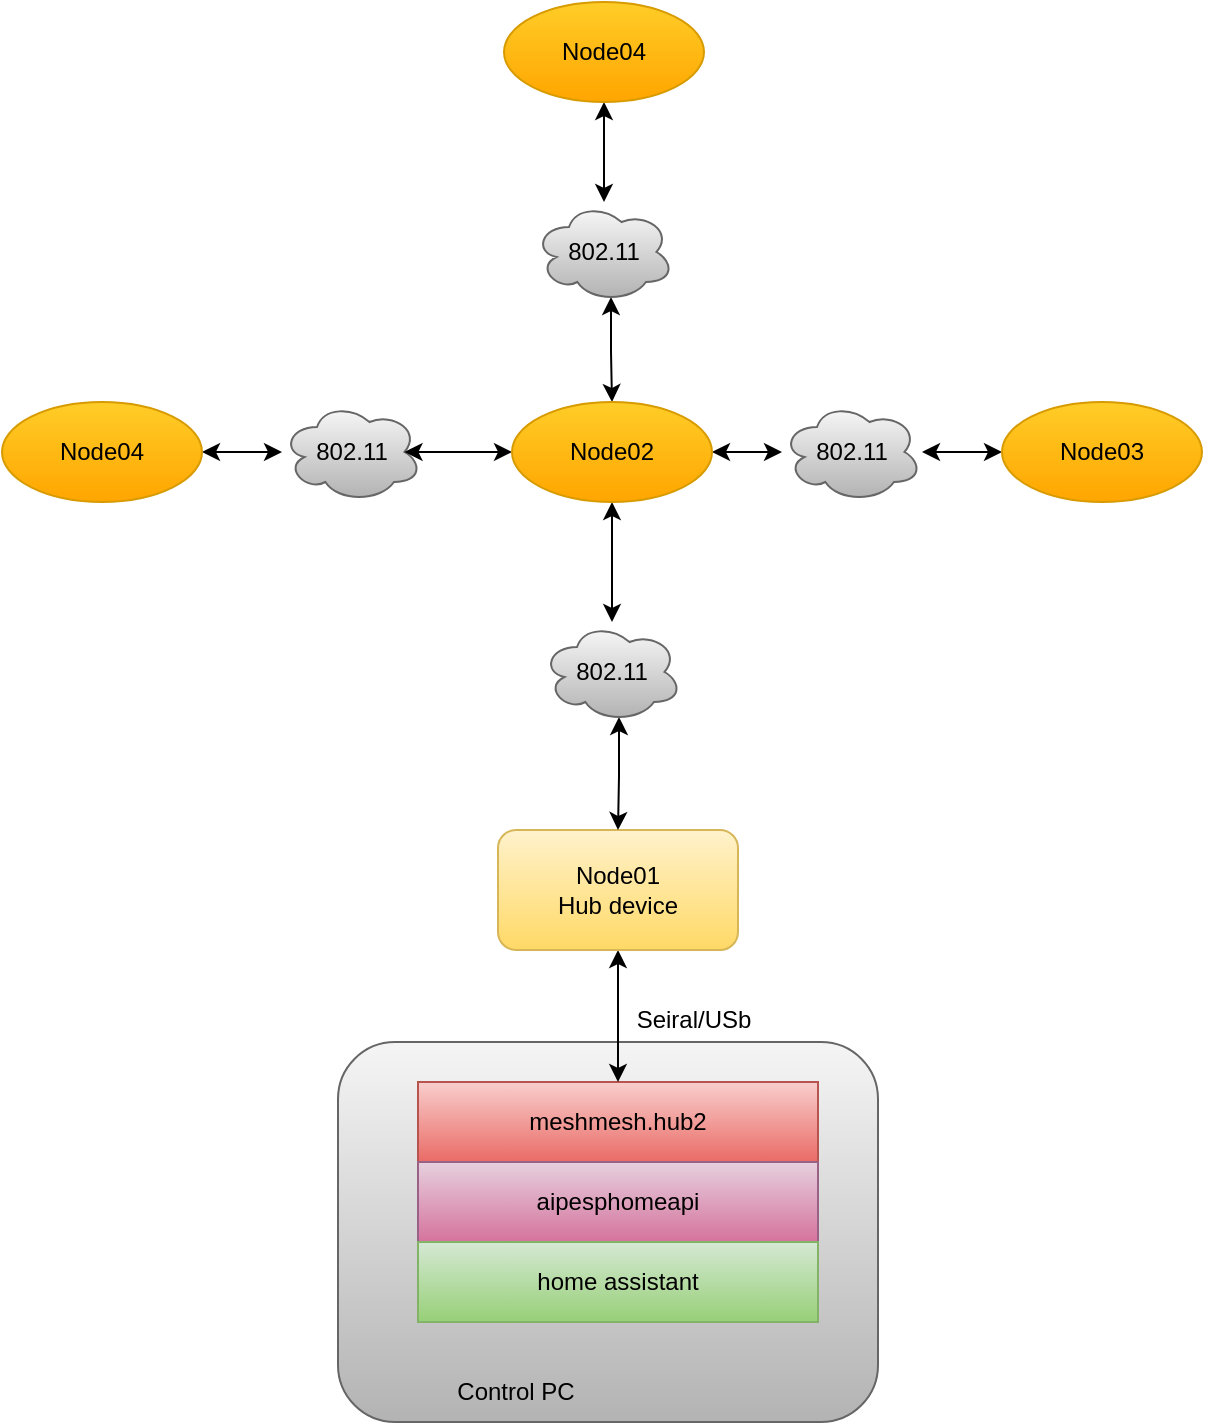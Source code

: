 <mxfile version="19.0.3" type="device"><diagram id="btT2k93l-i2mkvWjk5u6" name="Pagina-1"><mxGraphModel dx="1422" dy="1688" grid="1" gridSize="10" guides="1" tooltips="1" connect="1" arrows="1" fold="1" page="1" pageScale="1" pageWidth="1169" pageHeight="827" math="0" shadow="0"><root><mxCell id="0"/><mxCell id="1" parent="0"/><mxCell id="DhJafhmT1MGgsSVlTff6-31" value="" style="rounded=1;whiteSpace=wrap;html=1;fillColor=#f5f5f5;gradientColor=#b3b3b3;strokeColor=#666666;" vertex="1" parent="1"><mxGeometry x="440" y="460" width="270" height="190" as="geometry"/></mxCell><mxCell id="DhJafhmT1MGgsSVlTff6-1" value="meshmesh.hub2" style="rounded=0;whiteSpace=wrap;html=1;fillColor=#f8cecc;gradientColor=#ea6b66;strokeColor=#b85450;" vertex="1" parent="1"><mxGeometry x="480" y="480" width="200" height="40" as="geometry"/></mxCell><mxCell id="DhJafhmT1MGgsSVlTff6-2" value="aipesphomeapi" style="rounded=0;whiteSpace=wrap;html=1;fillColor=#e6d0de;gradientColor=#d5739d;strokeColor=#996185;" vertex="1" parent="1"><mxGeometry x="480" y="520" width="200" height="40" as="geometry"/></mxCell><mxCell id="DhJafhmT1MGgsSVlTff6-3" value="home assistant" style="rounded=0;whiteSpace=wrap;html=1;fillColor=#d5e8d4;gradientColor=#97d077;strokeColor=#82b366;" vertex="1" parent="1"><mxGeometry x="480" y="560" width="200" height="40" as="geometry"/></mxCell><mxCell id="DhJafhmT1MGgsSVlTff6-8" style="edgeStyle=orthogonalEdgeStyle;rounded=0;orthogonalLoop=1;jettySize=auto;html=1;exitX=0.5;exitY=1;exitDx=0;exitDy=0;entryX=0.5;entryY=0;entryDx=0;entryDy=0;startArrow=classic;startFill=1;" edge="1" parent="1" source="DhJafhmT1MGgsSVlTff6-5" target="DhJafhmT1MGgsSVlTff6-1"><mxGeometry relative="1" as="geometry"/></mxCell><mxCell id="DhJafhmT1MGgsSVlTff6-5" value="Node01&lt;br&gt;Hub device" style="rounded=1;whiteSpace=wrap;html=1;fillColor=#fff2cc;gradientColor=#ffd966;strokeColor=#d6b656;" vertex="1" parent="1"><mxGeometry x="520" y="354" width="120" height="60" as="geometry"/></mxCell><mxCell id="DhJafhmT1MGgsSVlTff6-9" value="Seiral/USb" style="text;html=1;strokeColor=none;fillColor=none;align=center;verticalAlign=middle;whiteSpace=wrap;rounded=0;" vertex="1" parent="1"><mxGeometry x="588" y="434" width="60" height="30" as="geometry"/></mxCell><mxCell id="DhJafhmT1MGgsSVlTff6-23" style="edgeStyle=orthogonalEdgeStyle;rounded=0;orthogonalLoop=1;jettySize=auto;html=1;exitX=0.55;exitY=0.95;exitDx=0;exitDy=0;exitPerimeter=0;entryX=0.5;entryY=0;entryDx=0;entryDy=0;startArrow=classic;startFill=1;" edge="1" parent="1" source="DhJafhmT1MGgsSVlTff6-11" target="DhJafhmT1MGgsSVlTff6-5"><mxGeometry relative="1" as="geometry"/></mxCell><mxCell id="DhJafhmT1MGgsSVlTff6-11" value="&lt;span style=&quot;&quot;&gt;802.11&lt;/span&gt;" style="ellipse;shape=cloud;whiteSpace=wrap;html=1;fillColor=#f5f5f5;gradientColor=#b3b3b3;strokeColor=#666666;" vertex="1" parent="1"><mxGeometry x="542" y="250" width="70" height="50" as="geometry"/></mxCell><mxCell id="DhJafhmT1MGgsSVlTff6-29" style="edgeStyle=orthogonalEdgeStyle;rounded=0;orthogonalLoop=1;jettySize=auto;html=1;exitX=0.55;exitY=0.95;exitDx=0;exitDy=0;exitPerimeter=0;entryX=0.5;entryY=0;entryDx=0;entryDy=0;startArrow=classic;startFill=1;" edge="1" parent="1" source="DhJafhmT1MGgsSVlTff6-15" target="DhJafhmT1MGgsSVlTff6-17"><mxGeometry relative="1" as="geometry"/></mxCell><mxCell id="DhJafhmT1MGgsSVlTff6-15" value="802.11" style="ellipse;shape=cloud;whiteSpace=wrap;html=1;fillColor=#f5f5f5;gradientColor=#b3b3b3;strokeColor=#666666;" vertex="1" parent="1"><mxGeometry x="538" y="40" width="70" height="50" as="geometry"/></mxCell><mxCell id="DhJafhmT1MGgsSVlTff6-16" value="&lt;span style=&quot;&quot;&gt;802.11&lt;/span&gt;" style="ellipse;shape=cloud;whiteSpace=wrap;html=1;fillColor=#f5f5f5;gradientColor=#b3b3b3;strokeColor=#666666;" vertex="1" parent="1"><mxGeometry x="412" y="140" width="70" height="50" as="geometry"/></mxCell><mxCell id="DhJafhmT1MGgsSVlTff6-22" style="edgeStyle=orthogonalEdgeStyle;rounded=0;orthogonalLoop=1;jettySize=auto;html=1;exitX=0.5;exitY=1;exitDx=0;exitDy=0;startArrow=classic;startFill=1;" edge="1" parent="1" source="DhJafhmT1MGgsSVlTff6-17" target="DhJafhmT1MGgsSVlTff6-11"><mxGeometry relative="1" as="geometry"/></mxCell><mxCell id="DhJafhmT1MGgsSVlTff6-24" style="edgeStyle=orthogonalEdgeStyle;rounded=0;orthogonalLoop=1;jettySize=auto;html=1;exitX=1;exitY=0.5;exitDx=0;exitDy=0;startArrow=classic;startFill=1;" edge="1" parent="1" source="DhJafhmT1MGgsSVlTff6-17" target="DhJafhmT1MGgsSVlTff6-21"><mxGeometry relative="1" as="geometry"/></mxCell><mxCell id="DhJafhmT1MGgsSVlTff6-25" style="edgeStyle=orthogonalEdgeStyle;rounded=0;orthogonalLoop=1;jettySize=auto;html=1;exitX=0;exitY=0.5;exitDx=0;exitDy=0;entryX=0.875;entryY=0.5;entryDx=0;entryDy=0;entryPerimeter=0;startArrow=classic;startFill=1;" edge="1" parent="1" source="DhJafhmT1MGgsSVlTff6-17" target="DhJafhmT1MGgsSVlTff6-16"><mxGeometry relative="1" as="geometry"/></mxCell><mxCell id="DhJafhmT1MGgsSVlTff6-17" value="Node02" style="ellipse;whiteSpace=wrap;html=1;fillColor=#ffcd28;gradientColor=#ffa500;strokeColor=#d79b00;" vertex="1" parent="1"><mxGeometry x="527" y="140" width="100" height="50" as="geometry"/></mxCell><mxCell id="DhJafhmT1MGgsSVlTff6-27" style="edgeStyle=orthogonalEdgeStyle;rounded=0;orthogonalLoop=1;jettySize=auto;html=1;exitX=0;exitY=0.5;exitDx=0;exitDy=0;startArrow=classic;startFill=1;" edge="1" parent="1" source="DhJafhmT1MGgsSVlTff6-18" target="DhJafhmT1MGgsSVlTff6-21"><mxGeometry relative="1" as="geometry"/></mxCell><mxCell id="DhJafhmT1MGgsSVlTff6-18" value="Node03" style="ellipse;whiteSpace=wrap;html=1;fillColor=#ffcd28;gradientColor=#ffa500;strokeColor=#d79b00;" vertex="1" parent="1"><mxGeometry x="772" y="140" width="100" height="50" as="geometry"/></mxCell><mxCell id="DhJafhmT1MGgsSVlTff6-26" style="edgeStyle=orthogonalEdgeStyle;rounded=0;orthogonalLoop=1;jettySize=auto;html=1;exitX=1;exitY=0.5;exitDx=0;exitDy=0;startArrow=classic;startFill=1;" edge="1" parent="1" source="DhJafhmT1MGgsSVlTff6-19" target="DhJafhmT1MGgsSVlTff6-16"><mxGeometry relative="1" as="geometry"/></mxCell><mxCell id="DhJafhmT1MGgsSVlTff6-19" value="Node04" style="ellipse;whiteSpace=wrap;html=1;fillColor=#ffcd28;gradientColor=#ffa500;strokeColor=#d79b00;" vertex="1" parent="1"><mxGeometry x="272" y="140" width="100" height="50" as="geometry"/></mxCell><mxCell id="DhJafhmT1MGgsSVlTff6-28" style="edgeStyle=orthogonalEdgeStyle;rounded=0;orthogonalLoop=1;jettySize=auto;html=1;exitX=0.5;exitY=1;exitDx=0;exitDy=0;startArrow=classic;startFill=1;" edge="1" parent="1" source="DhJafhmT1MGgsSVlTff6-20" target="DhJafhmT1MGgsSVlTff6-15"><mxGeometry relative="1" as="geometry"/></mxCell><mxCell id="DhJafhmT1MGgsSVlTff6-20" value="Node04" style="ellipse;whiteSpace=wrap;html=1;fillColor=#ffcd28;gradientColor=#ffa500;strokeColor=#d79b00;" vertex="1" parent="1"><mxGeometry x="523" y="-60" width="100" height="50" as="geometry"/></mxCell><mxCell id="DhJafhmT1MGgsSVlTff6-21" value="&lt;span style=&quot;&quot;&gt;802.11&lt;/span&gt;" style="ellipse;shape=cloud;whiteSpace=wrap;html=1;fillColor=#f5f5f5;gradientColor=#b3b3b3;strokeColor=#666666;" vertex="1" parent="1"><mxGeometry x="662" y="140" width="70" height="50" as="geometry"/></mxCell><mxCell id="DhJafhmT1MGgsSVlTff6-33" value="Control PC" style="text;html=1;strokeColor=none;fillColor=none;align=center;verticalAlign=middle;whiteSpace=wrap;rounded=0;" vertex="1" parent="1"><mxGeometry x="478" y="620" width="102" height="30" as="geometry"/></mxCell></root></mxGraphModel></diagram></mxfile>